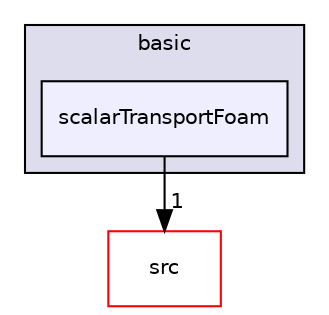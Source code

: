 digraph "applications/solvers/basic/scalarTransportFoam" {
  bgcolor=transparent;
  compound=true
  node [ fontsize="10", fontname="Helvetica"];
  edge [ labelfontsize="10", labelfontname="Helvetica"];
  subgraph clusterdir_c1a1d77e2de9f0a909b0abf393e236fa {
    graph [ bgcolor="#ddddee", pencolor="black", label="basic" fontname="Helvetica", fontsize="10", URL="dir_c1a1d77e2de9f0a909b0abf393e236fa.html"]
  dir_03d215f834cc7562c80aa99014587ecd [shape=box, label="scalarTransportFoam", style="filled", fillcolor="#eeeeff", pencolor="black", URL="dir_03d215f834cc7562c80aa99014587ecd.html"];
  }
  dir_68267d1309a1af8e8297ef4c3efbcdba [shape=box label="src" color="red" URL="dir_68267d1309a1af8e8297ef4c3efbcdba.html"];
  dir_03d215f834cc7562c80aa99014587ecd->dir_68267d1309a1af8e8297ef4c3efbcdba [headlabel="1", labeldistance=1.5 headhref="dir_000024_000499.html"];
}
